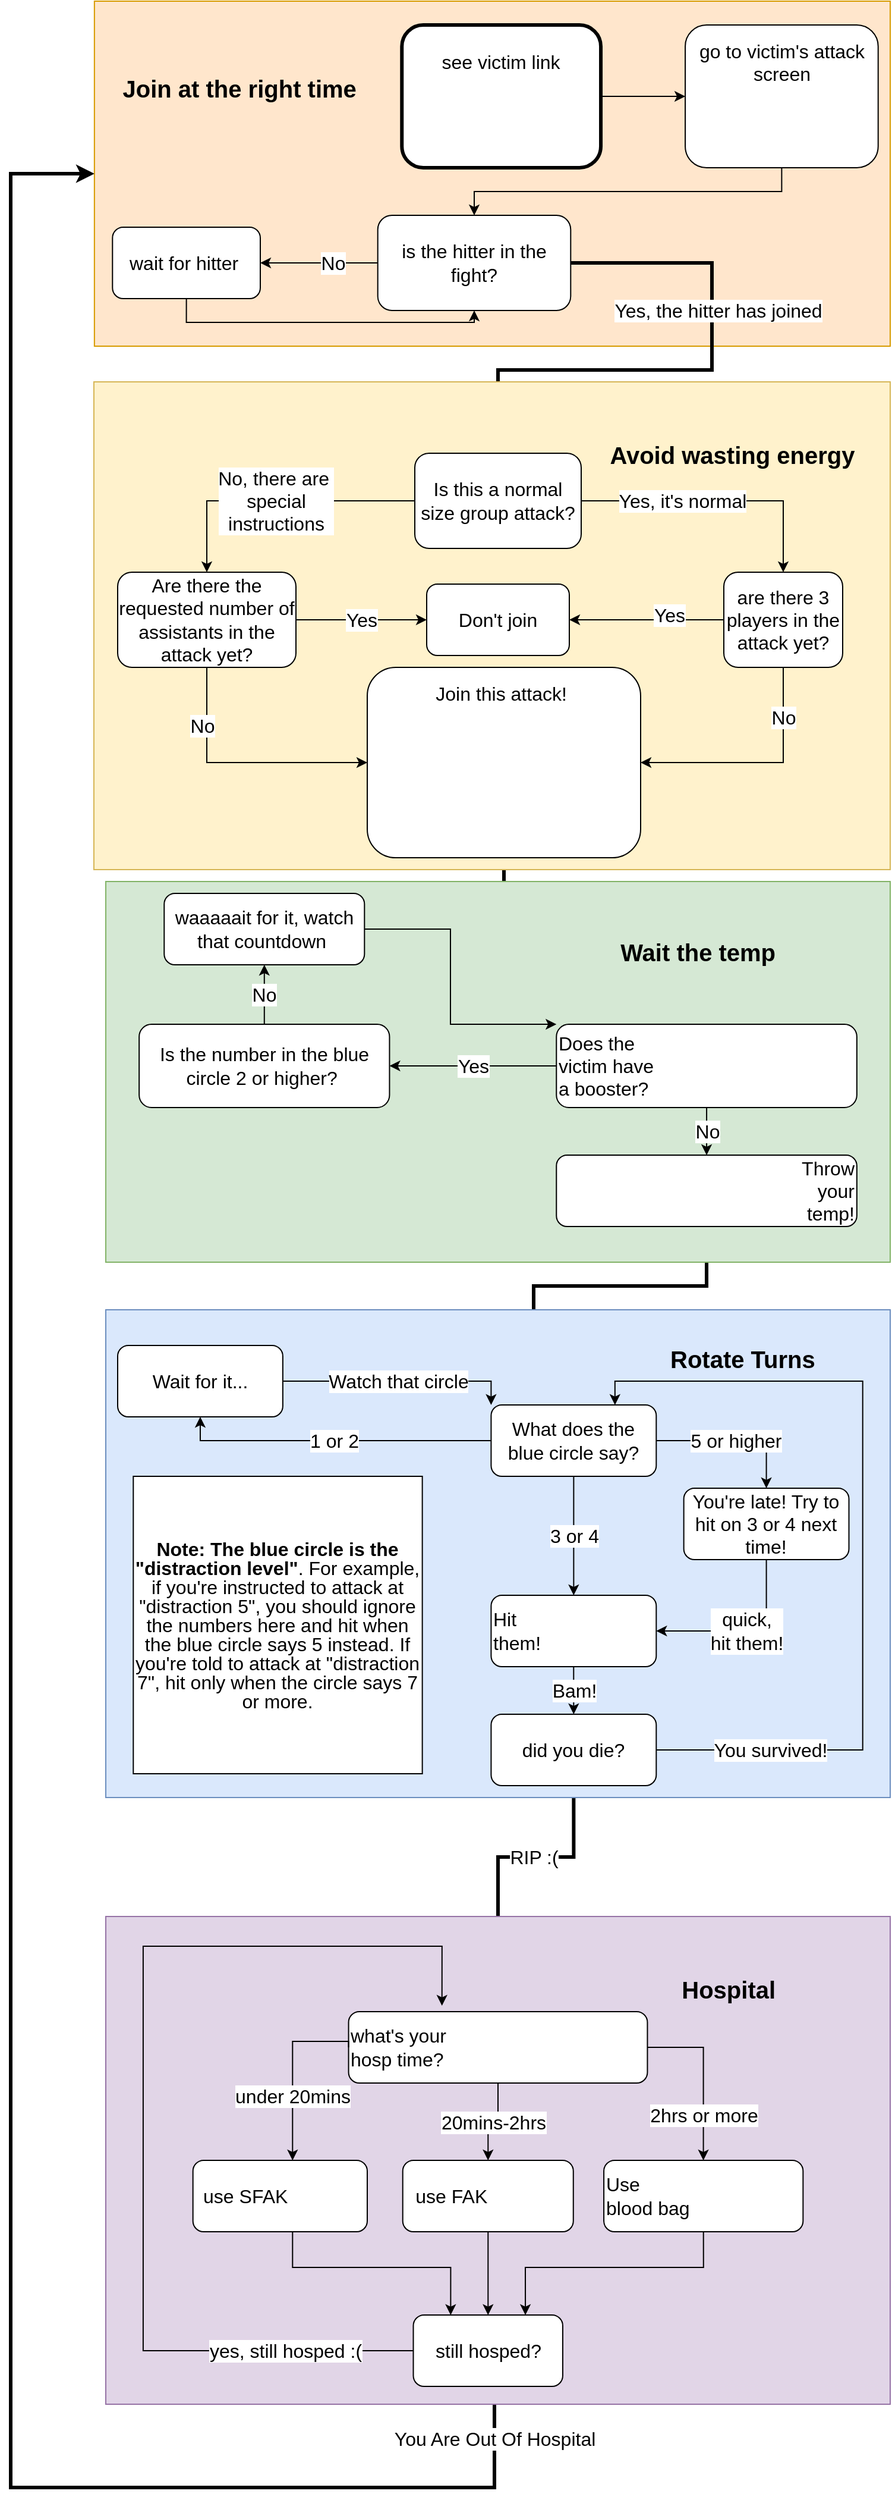 <mxfile version="15.8.6" type="github">
  <diagram id="C5RBs43oDa-KdzZeNtuy" name="Page-1">
    <mxGraphModel dx="1382" dy="773" grid="1" gridSize="10" guides="1" tooltips="1" connect="1" arrows="1" fold="1" page="1" pageScale="1" pageWidth="827" pageHeight="1169" math="0" shadow="0">
      <root>
        <mxCell id="WIyWlLk6GJQsqaUBKTNV-0" />
        <mxCell id="WIyWlLk6GJQsqaUBKTNV-1" parent="WIyWlLk6GJQsqaUBKTNV-0" />
        <mxCell id="d0LsyiPQaal6j7EJQ6Qx-81" value="" style="group;fontSize=16;labelBackgroundColor=none;strokeColor=none;" vertex="1" connectable="0" parent="WIyWlLk6GJQsqaUBKTNV-1">
          <mxGeometry x="120" y="80" width="700" height="290" as="geometry" />
        </mxCell>
        <mxCell id="d0LsyiPQaal6j7EJQ6Qx-29" value="&lt;b style=&quot;font-size: 20px&quot;&gt;&amp;nbsp; &amp;nbsp; Join at the right time&lt;br&gt;&lt;br&gt;&lt;br&gt;&lt;br&gt;&lt;br&gt;&lt;br&gt;&lt;br&gt;&lt;/b&gt;" style="rounded=0;whiteSpace=wrap;html=1;align=left;fontSize=16;labelBackgroundColor=none;labelBorderColor=none;fillColor=#ffe6cc;strokeColor=#d79b00;" vertex="1" parent="d0LsyiPQaal6j7EJQ6Qx-81">
          <mxGeometry x="30.435" width="669.565" height="290" as="geometry" />
        </mxCell>
        <mxCell id="WIyWlLk6GJQsqaUBKTNV-3" value="see victim link&lt;br style=&quot;font-size: 16px&quot;&gt;&lt;br style=&quot;font-size: 16px&quot;&gt;&lt;br style=&quot;font-size: 16px&quot;&gt;&lt;br style=&quot;font-size: 16px&quot;&gt;" style="rounded=1;whiteSpace=wrap;html=1;fontSize=16;glass=0;strokeWidth=3;shadow=0;" parent="d0LsyiPQaal6j7EJQ6Qx-81" vertex="1">
          <mxGeometry x="289.13" y="20" width="167.391" height="120" as="geometry" />
        </mxCell>
        <mxCell id="d0LsyiPQaal6j7EJQ6Qx-0" value="go to victim&#39;s attack screen&lt;br style=&quot;font-size: 16px&quot;&gt;&lt;br style=&quot;font-size: 16px&quot;&gt;&lt;br style=&quot;font-size: 16px&quot;&gt;&lt;br style=&quot;font-size: 16px&quot;&gt;" style="rounded=1;whiteSpace=wrap;html=1;fontSize=16;" vertex="1" parent="d0LsyiPQaal6j7EJQ6Qx-81">
          <mxGeometry x="527.536" y="20" width="162.319" height="120" as="geometry" />
        </mxCell>
        <mxCell id="d0LsyiPQaal6j7EJQ6Qx-2" style="edgeStyle=orthogonalEdgeStyle;rounded=0;orthogonalLoop=1;jettySize=auto;html=1;entryX=0;entryY=0.5;entryDx=0;entryDy=0;fontSize=16;" edge="1" parent="d0LsyiPQaal6j7EJQ6Qx-81" source="WIyWlLk6GJQsqaUBKTNV-3" target="d0LsyiPQaal6j7EJQ6Qx-0">
          <mxGeometry relative="1" as="geometry" />
        </mxCell>
        <mxCell id="d0LsyiPQaal6j7EJQ6Qx-3" value="is the hitter in the fight?" style="rounded=1;whiteSpace=wrap;html=1;fontSize=16;" vertex="1" parent="d0LsyiPQaal6j7EJQ6Qx-81">
          <mxGeometry x="268.841" y="180" width="162.319" height="80" as="geometry" />
        </mxCell>
        <mxCell id="d0LsyiPQaal6j7EJQ6Qx-5" style="edgeStyle=orthogonalEdgeStyle;rounded=0;orthogonalLoop=1;jettySize=auto;html=1;entryX=0.5;entryY=0;entryDx=0;entryDy=0;exitX=0.5;exitY=1;exitDx=0;exitDy=0;fontSize=16;" edge="1" parent="d0LsyiPQaal6j7EJQ6Qx-81" source="d0LsyiPQaal6j7EJQ6Qx-0" target="d0LsyiPQaal6j7EJQ6Qx-3">
          <mxGeometry relative="1" as="geometry" />
        </mxCell>
        <mxCell id="d0LsyiPQaal6j7EJQ6Qx-8" style="edgeStyle=orthogonalEdgeStyle;rounded=0;orthogonalLoop=1;jettySize=auto;html=1;entryX=0.5;entryY=1;entryDx=0;entryDy=0;exitX=0.5;exitY=1;exitDx=0;exitDy=0;fontSize=16;" edge="1" parent="d0LsyiPQaal6j7EJQ6Qx-81" source="d0LsyiPQaal6j7EJQ6Qx-6" target="d0LsyiPQaal6j7EJQ6Qx-3">
          <mxGeometry relative="1" as="geometry" />
        </mxCell>
        <mxCell id="d0LsyiPQaal6j7EJQ6Qx-6" value="wait for hitter&amp;nbsp;" style="rounded=1;whiteSpace=wrap;html=1;fontSize=16;" vertex="1" parent="d0LsyiPQaal6j7EJQ6Qx-81">
          <mxGeometry x="45.65" y="190" width="124.35" height="60" as="geometry" />
        </mxCell>
        <object label="No" No="" id="d0LsyiPQaal6j7EJQ6Qx-7">
          <mxCell style="edgeStyle=orthogonalEdgeStyle;rounded=0;orthogonalLoop=1;jettySize=auto;html=1;fontSize=16;" edge="1" parent="d0LsyiPQaal6j7EJQ6Qx-81" source="d0LsyiPQaal6j7EJQ6Qx-3" target="d0LsyiPQaal6j7EJQ6Qx-6">
            <mxGeometry x="-0.234" relative="1" as="geometry">
              <mxPoint as="offset" />
            </mxGeometry>
          </mxCell>
        </object>
        <mxCell id="d0LsyiPQaal6j7EJQ6Qx-11" style="edgeStyle=orthogonalEdgeStyle;rounded=0;orthogonalLoop=1;jettySize=auto;html=1;entryX=0.5;entryY=0;entryDx=0;entryDy=0;exitX=1;exitY=0.5;exitDx=0;exitDy=0;fontSize=16;strokeWidth=3;" edge="1" parent="WIyWlLk6GJQsqaUBKTNV-1" source="d0LsyiPQaal6j7EJQ6Qx-3" target="d0LsyiPQaal6j7EJQ6Qx-10">
          <mxGeometry relative="1" as="geometry">
            <Array as="points">
              <mxPoint x="670" y="300" />
              <mxPoint x="670" y="390" />
              <mxPoint x="490" y="390" />
            </Array>
          </mxGeometry>
        </mxCell>
        <mxCell id="d0LsyiPQaal6j7EJQ6Qx-19" value="Yes, the hitter has joined" style="edgeLabel;html=1;align=center;verticalAlign=middle;resizable=0;points=[];fontSize=16;" vertex="1" connectable="0" parent="d0LsyiPQaal6j7EJQ6Qx-11">
          <mxGeometry x="-0.38" relative="1" as="geometry">
            <mxPoint x="5" y="17" as="offset" />
          </mxGeometry>
        </mxCell>
        <mxCell id="d0LsyiPQaal6j7EJQ6Qx-39" value="let&#39;s kill them!" style="edgeStyle=orthogonalEdgeStyle;rounded=0;orthogonalLoop=1;jettySize=auto;html=1;entryX=0.5;entryY=0;entryDx=0;entryDy=0;exitX=0.5;exitY=1;exitDx=0;exitDy=0;fontSize=16;strokeWidth=3;" edge="1" parent="WIyWlLk6GJQsqaUBKTNV-1" source="d0LsyiPQaal6j7EJQ6Qx-25" target="d0LsyiPQaal6j7EJQ6Qx-33">
          <mxGeometry relative="1" as="geometry" />
        </mxCell>
        <mxCell id="d0LsyiPQaal6j7EJQ6Qx-45" style="edgeStyle=orthogonalEdgeStyle;rounded=0;orthogonalLoop=1;jettySize=auto;html=1;fontSize=16;strokeWidth=3;" edge="1" parent="WIyWlLk6GJQsqaUBKTNV-1" source="d0LsyiPQaal6j7EJQ6Qx-40" target="d0LsyiPQaal6j7EJQ6Qx-44">
          <mxGeometry relative="1" as="geometry">
            <Array as="points">
              <mxPoint x="666" y="1160" />
              <mxPoint x="520" y="1160" />
            </Array>
          </mxGeometry>
        </mxCell>
        <mxCell id="d0LsyiPQaal6j7EJQ6Qx-82" value="RIP :(&lt;br style=&quot;font-size: 16px;&quot;&gt;" style="edgeStyle=orthogonalEdgeStyle;rounded=0;orthogonalLoop=1;jettySize=auto;html=1;entryX=0.5;entryY=0;entryDx=0;entryDy=0;fontSize=16;exitX=0.5;exitY=1;exitDx=0;exitDy=0;strokeWidth=3;" edge="1" parent="WIyWlLk6GJQsqaUBKTNV-1" source="d0LsyiPQaal6j7EJQ6Qx-57" target="d0LsyiPQaal6j7EJQ6Qx-60">
          <mxGeometry x="-0.261" relative="1" as="geometry">
            <Array as="points">
              <mxPoint x="554" y="1640" />
              <mxPoint x="490" y="1640" />
            </Array>
            <mxPoint as="offset" />
          </mxGeometry>
        </mxCell>
        <mxCell id="d0LsyiPQaal6j7EJQ6Qx-84" value="You Are Out Of Hospital" style="edgeStyle=orthogonalEdgeStyle;rounded=0;orthogonalLoop=1;jettySize=auto;html=1;entryX=0;entryY=0.5;entryDx=0;entryDy=0;fontSize=16;strokeWidth=3;" edge="1" parent="WIyWlLk6GJQsqaUBKTNV-1" source="d0LsyiPQaal6j7EJQ6Qx-70" target="d0LsyiPQaal6j7EJQ6Qx-29">
          <mxGeometry x="-0.965" relative="1" as="geometry">
            <Array as="points">
              <mxPoint x="487" y="2170" />
              <mxPoint x="80" y="2170" />
              <mxPoint x="80" y="225" />
            </Array>
            <mxPoint as="offset" />
          </mxGeometry>
        </mxCell>
        <mxCell id="d0LsyiPQaal6j7EJQ6Qx-31" value="&lt;b style=&quot;font-size: 20px&quot;&gt;Avoid wasting energy&amp;nbsp; &amp;nbsp; &amp;nbsp;&lt;br&gt;&lt;/b&gt;&lt;br style=&quot;font-size: 16px&quot;&gt;&lt;br style=&quot;font-size: 16px&quot;&gt;&lt;br style=&quot;font-size: 16px&quot;&gt;&lt;br style=&quot;font-size: 16px&quot;&gt;&lt;br style=&quot;font-size: 16px&quot;&gt;&lt;br style=&quot;font-size: 16px&quot;&gt;&lt;br style=&quot;font-size: 16px&quot;&gt;&lt;br style=&quot;font-size: 16px&quot;&gt;&lt;br style=&quot;font-size: 16px&quot;&gt;&lt;br style=&quot;font-size: 16px&quot;&gt;&lt;br style=&quot;font-size: 16px&quot;&gt;&lt;br style=&quot;font-size: 16px&quot;&gt;&lt;br style=&quot;font-size: 16px&quot;&gt;&lt;br style=&quot;font-size: 16px&quot;&gt;&lt;br style=&quot;font-size: 16px&quot;&gt;" style="rounded=0;whiteSpace=wrap;html=1;align=right;fontSize=16;fillColor=#fff2cc;strokeColor=#d6b656;" vertex="1" parent="WIyWlLk6GJQsqaUBKTNV-1">
          <mxGeometry x="150" y="400" width="670" height="410" as="geometry" />
        </mxCell>
        <mxCell id="d0LsyiPQaal6j7EJQ6Qx-10" value="Is this a normal size group attack?" style="rounded=1;whiteSpace=wrap;html=1;fontSize=16;" vertex="1" parent="WIyWlLk6GJQsqaUBKTNV-1">
          <mxGeometry x="420" y="460" width="140" height="80" as="geometry" />
        </mxCell>
        <mxCell id="d0LsyiPQaal6j7EJQ6Qx-13" value="Are there the requested number of assistants in the attack yet?" style="rounded=1;whiteSpace=wrap;html=1;fontSize=16;" vertex="1" parent="WIyWlLk6GJQsqaUBKTNV-1">
          <mxGeometry x="170" y="560" width="150" height="80" as="geometry" />
        </mxCell>
        <mxCell id="d0LsyiPQaal6j7EJQ6Qx-15" value="No, there are&amp;nbsp;&lt;br&gt;special&lt;br&gt;instructions" style="edgeStyle=orthogonalEdgeStyle;rounded=0;orthogonalLoop=1;jettySize=auto;html=1;entryX=0.5;entryY=0;entryDx=0;entryDy=0;exitX=0;exitY=0.5;exitDx=0;exitDy=0;fontSize=16;" edge="1" parent="WIyWlLk6GJQsqaUBKTNV-1" source="d0LsyiPQaal6j7EJQ6Qx-10" target="d0LsyiPQaal6j7EJQ6Qx-13">
          <mxGeometry relative="1" as="geometry">
            <mxPoint x="330" y="570" as="targetPoint" />
            <mxPoint x="445" y="510" as="sourcePoint" />
            <Array as="points">
              <mxPoint x="245" y="500" />
            </Array>
          </mxGeometry>
        </mxCell>
        <mxCell id="d0LsyiPQaal6j7EJQ6Qx-14" value="are there 3 players in the attack yet?" style="rounded=1;whiteSpace=wrap;html=1;fontSize=16;" vertex="1" parent="WIyWlLk6GJQsqaUBKTNV-1">
          <mxGeometry x="680" y="560" width="100" height="80" as="geometry" />
        </mxCell>
        <mxCell id="d0LsyiPQaal6j7EJQ6Qx-16" style="edgeStyle=orthogonalEdgeStyle;rounded=0;orthogonalLoop=1;jettySize=auto;html=1;exitX=1;exitY=0.5;exitDx=0;exitDy=0;fontSize=16;" edge="1" parent="WIyWlLk6GJQsqaUBKTNV-1" source="d0LsyiPQaal6j7EJQ6Qx-10" target="d0LsyiPQaal6j7EJQ6Qx-14">
          <mxGeometry relative="1" as="geometry" />
        </mxCell>
        <mxCell id="d0LsyiPQaal6j7EJQ6Qx-18" value="Yes, it&#39;s normal" style="edgeLabel;html=1;align=center;verticalAlign=middle;resizable=0;points=[];fontSize=16;" vertex="1" connectable="0" parent="d0LsyiPQaal6j7EJQ6Qx-16">
          <mxGeometry x="-0.267" relative="1" as="geometry">
            <mxPoint as="offset" />
          </mxGeometry>
        </mxCell>
        <mxCell id="d0LsyiPQaal6j7EJQ6Qx-20" value="Don&#39;t join" style="rounded=1;whiteSpace=wrap;html=1;fontSize=16;" vertex="1" parent="WIyWlLk6GJQsqaUBKTNV-1">
          <mxGeometry x="430" y="570" width="120" height="60" as="geometry" />
        </mxCell>
        <mxCell id="d0LsyiPQaal6j7EJQ6Qx-22" value="Yes" style="edgeStyle=orthogonalEdgeStyle;rounded=0;orthogonalLoop=1;jettySize=auto;html=1;entryX=0;entryY=0.5;entryDx=0;entryDy=0;fontSize=16;" edge="1" parent="WIyWlLk6GJQsqaUBKTNV-1" source="d0LsyiPQaal6j7EJQ6Qx-13" target="d0LsyiPQaal6j7EJQ6Qx-20">
          <mxGeometry relative="1" as="geometry" />
        </mxCell>
        <mxCell id="d0LsyiPQaal6j7EJQ6Qx-23" style="edgeStyle=orthogonalEdgeStyle;rounded=0;orthogonalLoop=1;jettySize=auto;html=1;entryX=1;entryY=0.5;entryDx=0;entryDy=0;fontSize=16;" edge="1" parent="WIyWlLk6GJQsqaUBKTNV-1" source="d0LsyiPQaal6j7EJQ6Qx-14" target="d0LsyiPQaal6j7EJQ6Qx-20">
          <mxGeometry relative="1" as="geometry" />
        </mxCell>
        <mxCell id="d0LsyiPQaal6j7EJQ6Qx-24" value="Yes" style="edgeLabel;html=1;align=center;verticalAlign=middle;resizable=0;points=[];fontSize=16;" vertex="1" connectable="0" parent="d0LsyiPQaal6j7EJQ6Qx-23">
          <mxGeometry x="-0.292" y="-4" relative="1" as="geometry">
            <mxPoint as="offset" />
          </mxGeometry>
        </mxCell>
        <mxCell id="d0LsyiPQaal6j7EJQ6Qx-25" value="Join this attack!&amp;nbsp;&lt;br style=&quot;font-size: 16px&quot;&gt;&lt;br style=&quot;font-size: 16px&quot;&gt;&lt;br style=&quot;font-size: 16px&quot;&gt;&lt;br style=&quot;font-size: 16px&quot;&gt;&lt;br style=&quot;font-size: 16px&quot;&gt;&lt;br style=&quot;font-size: 16px&quot;&gt;&lt;br style=&quot;font-size: 16px&quot;&gt;" style="rounded=1;whiteSpace=wrap;html=1;fontSize=16;" vertex="1" parent="WIyWlLk6GJQsqaUBKTNV-1">
          <mxGeometry x="380" y="640" width="230" height="160" as="geometry" />
        </mxCell>
        <mxCell id="d0LsyiPQaal6j7EJQ6Qx-26" style="edgeStyle=orthogonalEdgeStyle;rounded=0;orthogonalLoop=1;jettySize=auto;html=1;entryX=0;entryY=0.5;entryDx=0;entryDy=0;fontSize=16;" edge="1" parent="WIyWlLk6GJQsqaUBKTNV-1" source="d0LsyiPQaal6j7EJQ6Qx-13" target="d0LsyiPQaal6j7EJQ6Qx-25">
          <mxGeometry relative="1" as="geometry">
            <Array as="points">
              <mxPoint x="245" y="720" />
            </Array>
          </mxGeometry>
        </mxCell>
        <mxCell id="d0LsyiPQaal6j7EJQ6Qx-28" value="No" style="edgeLabel;html=1;align=center;verticalAlign=middle;resizable=0;points=[];fontSize=16;" vertex="1" connectable="0" parent="d0LsyiPQaal6j7EJQ6Qx-26">
          <mxGeometry x="-0.543" y="-4" relative="1" as="geometry">
            <mxPoint as="offset" />
          </mxGeometry>
        </mxCell>
        <mxCell id="d0LsyiPQaal6j7EJQ6Qx-27" value="No" style="edgeStyle=orthogonalEdgeStyle;rounded=0;orthogonalLoop=1;jettySize=auto;html=1;fontSize=16;exitX=0.5;exitY=1;exitDx=0;exitDy=0;" edge="1" parent="WIyWlLk6GJQsqaUBKTNV-1" source="d0LsyiPQaal6j7EJQ6Qx-14" target="d0LsyiPQaal6j7EJQ6Qx-25">
          <mxGeometry x="-0.579" relative="1" as="geometry">
            <Array as="points">
              <mxPoint x="730" y="720" />
            </Array>
            <mxPoint as="offset" />
          </mxGeometry>
        </mxCell>
        <mxCell id="d0LsyiPQaal6j7EJQ6Qx-42" value="&lt;b style=&quot;font-size: 20px&quot;&gt;Wait the temp&amp;nbsp; &amp;nbsp; &amp;nbsp; &amp;nbsp; &amp;nbsp; &amp;nbsp; &amp;nbsp; &amp;nbsp; &amp;nbsp;&lt;br&gt;&lt;br&gt;&lt;br&gt;&lt;/b&gt;&lt;br style=&quot;font-size: 16px&quot;&gt;&lt;br style=&quot;font-size: 16px&quot;&gt;&lt;br style=&quot;font-size: 16px&quot;&gt;&lt;br style=&quot;font-size: 16px&quot;&gt;&lt;br style=&quot;font-size: 16px&quot;&gt;&lt;br style=&quot;font-size: 16px&quot;&gt;&lt;br style=&quot;font-size: 16px&quot;&gt;&lt;br style=&quot;font-size: 16px&quot;&gt;" style="rounded=0;whiteSpace=wrap;html=1;align=right;fontSize=16;fillColor=#d5e8d4;strokeColor=#82b366;" vertex="1" parent="WIyWlLk6GJQsqaUBKTNV-1">
          <mxGeometry x="160" y="820" width="660" height="320" as="geometry" />
        </mxCell>
        <mxCell id="d0LsyiPQaal6j7EJQ6Qx-33" value="Does the &lt;br&gt;victim have &lt;br&gt;a booster?&amp;nbsp;" style="rounded=1;whiteSpace=wrap;html=1;fontSize=16;align=left;" vertex="1" parent="WIyWlLk6GJQsqaUBKTNV-1">
          <mxGeometry x="539.149" y="940" width="252.766" height="70" as="geometry" />
        </mxCell>
        <mxCell id="d0LsyiPQaal6j7EJQ6Qx-34" value="Is the number in the blue circle 2 or higher?&amp;nbsp;" style="rounded=1;whiteSpace=wrap;html=1;fontSize=16;" vertex="1" parent="WIyWlLk6GJQsqaUBKTNV-1">
          <mxGeometry x="188.085" y="940" width="210.638" height="70" as="geometry" />
        </mxCell>
        <mxCell id="d0LsyiPQaal6j7EJQ6Qx-36" value="Yes" style="edgeStyle=orthogonalEdgeStyle;rounded=0;orthogonalLoop=1;jettySize=auto;html=1;entryX=1;entryY=0.5;entryDx=0;entryDy=0;fontSize=16;" edge="1" parent="WIyWlLk6GJQsqaUBKTNV-1" source="d0LsyiPQaal6j7EJQ6Qx-33" target="d0LsyiPQaal6j7EJQ6Qx-34">
          <mxGeometry relative="1" as="geometry" />
        </mxCell>
        <mxCell id="d0LsyiPQaal6j7EJQ6Qx-38" style="edgeStyle=orthogonalEdgeStyle;rounded=0;orthogonalLoop=1;jettySize=auto;html=1;entryX=0;entryY=0;entryDx=0;entryDy=0;fontSize=16;" edge="1" parent="WIyWlLk6GJQsqaUBKTNV-1" source="d0LsyiPQaal6j7EJQ6Qx-35" target="d0LsyiPQaal6j7EJQ6Qx-33">
          <mxGeometry relative="1" as="geometry">
            <Array as="points">
              <mxPoint x="450" y="860" />
              <mxPoint x="450" y="940" />
            </Array>
          </mxGeometry>
        </mxCell>
        <mxCell id="d0LsyiPQaal6j7EJQ6Qx-35" value="waaaaait for it, watch that countdown&amp;nbsp;" style="rounded=1;whiteSpace=wrap;html=1;fontSize=16;" vertex="1" parent="WIyWlLk6GJQsqaUBKTNV-1">
          <mxGeometry x="209.145" y="830" width="168.511" height="60" as="geometry" />
        </mxCell>
        <mxCell id="d0LsyiPQaal6j7EJQ6Qx-37" value="No" style="edgeStyle=orthogonalEdgeStyle;rounded=0;orthogonalLoop=1;jettySize=auto;html=1;entryX=0.5;entryY=1;entryDx=0;entryDy=0;fontSize=16;" edge="1" parent="WIyWlLk6GJQsqaUBKTNV-1" source="d0LsyiPQaal6j7EJQ6Qx-34" target="d0LsyiPQaal6j7EJQ6Qx-35">
          <mxGeometry relative="1" as="geometry" />
        </mxCell>
        <mxCell id="d0LsyiPQaal6j7EJQ6Qx-40" value="Throw &lt;br&gt;your &lt;br&gt;temp!" style="rounded=1;whiteSpace=wrap;html=1;fontSize=16;align=right;" vertex="1" parent="WIyWlLk6GJQsqaUBKTNV-1">
          <mxGeometry x="539.149" y="1050" width="252.766" height="60" as="geometry" />
        </mxCell>
        <mxCell id="d0LsyiPQaal6j7EJQ6Qx-41" value="No" style="edgeStyle=orthogonalEdgeStyle;rounded=0;orthogonalLoop=1;jettySize=auto;html=1;fontSize=16;" edge="1" parent="WIyWlLk6GJQsqaUBKTNV-1" source="d0LsyiPQaal6j7EJQ6Qx-33" target="d0LsyiPQaal6j7EJQ6Qx-40">
          <mxGeometry relative="1" as="geometry" />
        </mxCell>
        <mxCell id="d0LsyiPQaal6j7EJQ6Qx-54" value="&lt;span style=&quot;font-size: 20px&quot;&gt;&lt;b&gt;Rotate Turns&amp;nbsp; &amp;nbsp; &amp;nbsp; &amp;nbsp; &amp;nbsp; &amp;nbsp;&lt;br&gt;&lt;/b&gt;&lt;/span&gt;&lt;br style=&quot;font-size: 16px&quot;&gt;&lt;br style=&quot;font-size: 16px&quot;&gt;&lt;br style=&quot;font-size: 16px&quot;&gt;&lt;br style=&quot;font-size: 16px&quot;&gt;&lt;br style=&quot;font-size: 16px&quot;&gt;&lt;br style=&quot;font-size: 16px&quot;&gt;&lt;br style=&quot;font-size: 16px&quot;&gt;&lt;br style=&quot;font-size: 16px&quot;&gt;&lt;br style=&quot;font-size: 16px&quot;&gt;&lt;br style=&quot;font-size: 16px&quot;&gt;&lt;br style=&quot;font-size: 16px&quot;&gt;&lt;br style=&quot;font-size: 16px&quot;&gt;&lt;br style=&quot;font-size: 16px&quot;&gt;&lt;br style=&quot;font-size: 16px&quot;&gt;&lt;br style=&quot;font-size: 16px&quot;&gt;&lt;br style=&quot;font-size: 16px&quot;&gt;&amp;nbsp; &amp;nbsp; &amp;nbsp; &amp;nbsp; &amp;nbsp; &amp;nbsp; &amp;nbsp;&amp;nbsp;&lt;br style=&quot;font-size: 16px&quot;&gt;" style="rounded=0;whiteSpace=wrap;html=1;align=right;fontSize=16;fillColor=#dae8fc;strokeColor=#6c8ebf;" vertex="1" parent="WIyWlLk6GJQsqaUBKTNV-1">
          <mxGeometry x="160" y="1180" width="660" height="410" as="geometry" />
        </mxCell>
        <mxCell id="d0LsyiPQaal6j7EJQ6Qx-44" value="What does the blue circle say?" style="rounded=1;whiteSpace=wrap;html=1;fontSize=16;" vertex="1" parent="WIyWlLk6GJQsqaUBKTNV-1">
          <mxGeometry x="484.211" y="1260" width="138.947" height="60" as="geometry" />
        </mxCell>
        <mxCell id="d0LsyiPQaal6j7EJQ6Qx-52" value="Watch that circle" style="edgeStyle=orthogonalEdgeStyle;rounded=0;orthogonalLoop=1;jettySize=auto;html=1;entryX=0;entryY=0;entryDx=0;entryDy=0;fontSize=16;" edge="1" parent="WIyWlLk6GJQsqaUBKTNV-1" source="d0LsyiPQaal6j7EJQ6Qx-46" target="d0LsyiPQaal6j7EJQ6Qx-44">
          <mxGeometry relative="1" as="geometry" />
        </mxCell>
        <mxCell id="d0LsyiPQaal6j7EJQ6Qx-46" value="Wait for it..." style="rounded=1;whiteSpace=wrap;html=1;fontSize=16;" vertex="1" parent="WIyWlLk6GJQsqaUBKTNV-1">
          <mxGeometry x="170" y="1210" width="138.947" height="60" as="geometry" />
        </mxCell>
        <mxCell id="d0LsyiPQaal6j7EJQ6Qx-49" value="1 or 2" style="edgeStyle=orthogonalEdgeStyle;rounded=0;orthogonalLoop=1;jettySize=auto;html=1;entryX=0.5;entryY=1;entryDx=0;entryDy=0;fontSize=16;" edge="1" parent="WIyWlLk6GJQsqaUBKTNV-1" source="d0LsyiPQaal6j7EJQ6Qx-44" target="d0LsyiPQaal6j7EJQ6Qx-46">
          <mxGeometry relative="1" as="geometry" />
        </mxCell>
        <mxCell id="d0LsyiPQaal6j7EJQ6Qx-47" value="You&#39;re late! Try to hit on 3 or 4 next time!" style="rounded=1;whiteSpace=wrap;html=1;fontSize=16;" vertex="1" parent="WIyWlLk6GJQsqaUBKTNV-1">
          <mxGeometry x="646.316" y="1330" width="138.947" height="60" as="geometry" />
        </mxCell>
        <mxCell id="d0LsyiPQaal6j7EJQ6Qx-48" value="5 or higher" style="edgeStyle=orthogonalEdgeStyle;rounded=0;orthogonalLoop=1;jettySize=auto;html=1;entryX=0.5;entryY=0;entryDx=0;entryDy=0;exitX=1;exitY=0.5;exitDx=0;exitDy=0;fontSize=16;" edge="1" parent="WIyWlLk6GJQsqaUBKTNV-1" source="d0LsyiPQaal6j7EJQ6Qx-44" target="d0LsyiPQaal6j7EJQ6Qx-47">
          <mxGeometry relative="1" as="geometry" />
        </mxCell>
        <mxCell id="d0LsyiPQaal6j7EJQ6Qx-50" value="Hit &lt;br&gt;them!" style="rounded=1;whiteSpace=wrap;html=1;fontSize=16;align=left;" vertex="1" parent="WIyWlLk6GJQsqaUBKTNV-1">
          <mxGeometry x="484.211" y="1420" width="138.947" height="60" as="geometry" />
        </mxCell>
        <mxCell id="d0LsyiPQaal6j7EJQ6Qx-51" value="3 or 4" style="edgeStyle=orthogonalEdgeStyle;rounded=0;orthogonalLoop=1;jettySize=auto;html=1;fontSize=16;" edge="1" parent="WIyWlLk6GJQsqaUBKTNV-1" source="d0LsyiPQaal6j7EJQ6Qx-44" target="d0LsyiPQaal6j7EJQ6Qx-50">
          <mxGeometry relative="1" as="geometry" />
        </mxCell>
        <mxCell id="d0LsyiPQaal6j7EJQ6Qx-53" value="quick, &lt;br&gt;hit them!" style="edgeStyle=orthogonalEdgeStyle;rounded=0;orthogonalLoop=1;jettySize=auto;html=1;entryX=1;entryY=0.5;entryDx=0;entryDy=0;exitX=0.5;exitY=1;exitDx=0;exitDy=0;fontSize=16;" edge="1" parent="WIyWlLk6GJQsqaUBKTNV-1" source="d0LsyiPQaal6j7EJQ6Qx-47" target="d0LsyiPQaal6j7EJQ6Qx-50">
          <mxGeometry relative="1" as="geometry" />
        </mxCell>
        <mxCell id="d0LsyiPQaal6j7EJQ6Qx-59" value="You survived!&lt;br style=&quot;font-size: 16px;&quot;&gt;" style="edgeStyle=orthogonalEdgeStyle;rounded=0;orthogonalLoop=1;jettySize=auto;html=1;entryX=0.75;entryY=0;entryDx=0;entryDy=0;fontSize=16;" edge="1" parent="WIyWlLk6GJQsqaUBKTNV-1" source="d0LsyiPQaal6j7EJQ6Qx-57" target="d0LsyiPQaal6j7EJQ6Qx-44">
          <mxGeometry x="-0.73" relative="1" as="geometry">
            <Array as="points">
              <mxPoint x="796.842" y="1550" />
              <mxPoint x="796.842" y="1240" />
              <mxPoint x="588.421" y="1240" />
            </Array>
            <mxPoint as="offset" />
          </mxGeometry>
        </mxCell>
        <mxCell id="d0LsyiPQaal6j7EJQ6Qx-57" value="did you die?" style="rounded=1;whiteSpace=wrap;html=1;fontSize=16;" vertex="1" parent="WIyWlLk6GJQsqaUBKTNV-1">
          <mxGeometry x="484.211" y="1520" width="138.947" height="60" as="geometry" />
        </mxCell>
        <mxCell id="d0LsyiPQaal6j7EJQ6Qx-58" value="Bam!" style="edgeStyle=orthogonalEdgeStyle;rounded=0;orthogonalLoop=1;jettySize=auto;html=1;entryX=0.5;entryY=0;entryDx=0;entryDy=0;fontSize=16;" edge="1" parent="WIyWlLk6GJQsqaUBKTNV-1" source="d0LsyiPQaal6j7EJQ6Qx-50" target="d0LsyiPQaal6j7EJQ6Qx-57">
          <mxGeometry relative="1" as="geometry" />
        </mxCell>
        <mxCell id="d0LsyiPQaal6j7EJQ6Qx-87" value="&lt;p style=&quot;line-height: 1&quot;&gt;&lt;b&gt;Note: The blue circle is the &quot;distraction level&quot;&lt;/b&gt;. For example, if you&#39;re instructed to attack at &quot;distraction 5&quot;, you should ignore the numbers here and hit when the blue circle says 5 instead. If you&#39;re told to attack at &quot;distraction 7&quot;, hit only when the circle says 7 or more.&lt;/p&gt;" style="rounded=0;whiteSpace=wrap;html=1;fontSize=16;" vertex="1" parent="WIyWlLk6GJQsqaUBKTNV-1">
          <mxGeometry x="183.158" y="1320" width="243.158" height="250" as="geometry" />
        </mxCell>
        <mxCell id="d0LsyiPQaal6j7EJQ6Qx-75" value="&lt;b style=&quot;font-size: 20px&quot;&gt;Hospital&amp;nbsp; &amp;nbsp; &amp;nbsp; &amp;nbsp; &amp;nbsp; &amp;nbsp; &amp;nbsp; &amp;nbsp; &amp;nbsp;&lt;br&gt;&lt;/b&gt;&lt;br style=&quot;font-size: 16px&quot;&gt;&lt;br style=&quot;font-size: 16px&quot;&gt;&lt;br style=&quot;font-size: 16px&quot;&gt;&lt;br style=&quot;font-size: 16px&quot;&gt;&lt;br style=&quot;font-size: 16px&quot;&gt;&lt;br style=&quot;font-size: 16px&quot;&gt;&lt;br style=&quot;font-size: 16px&quot;&gt;&lt;br style=&quot;font-size: 16px&quot;&gt;&lt;br style=&quot;font-size: 16px&quot;&gt;&lt;br style=&quot;font-size: 16px&quot;&gt;&lt;br style=&quot;font-size: 16px&quot;&gt;&lt;br style=&quot;font-size: 16px&quot;&gt;&lt;br style=&quot;font-size: 16px&quot;&gt;&lt;br style=&quot;font-size: 16px&quot;&gt;&lt;br style=&quot;font-size: 16px&quot;&gt;" style="rounded=0;whiteSpace=wrap;html=1;align=right;fontSize=16;fillColor=#e1d5e7;strokeColor=#9673a6;" vertex="1" parent="WIyWlLk6GJQsqaUBKTNV-1">
          <mxGeometry x="160" y="1690" width="660.0" height="410" as="geometry" />
        </mxCell>
        <mxCell id="d0LsyiPQaal6j7EJQ6Qx-60" value="what&#39;s your &lt;br&gt;&lt;div&gt;&lt;span&gt;hosp time?&amp;nbsp;&lt;/span&gt;&lt;/div&gt;" style="rounded=1;whiteSpace=wrap;html=1;fontSize=16;align=left;" vertex="1" parent="WIyWlLk6GJQsqaUBKTNV-1">
          <mxGeometry x="364.286" y="1770" width="251.429" height="60" as="geometry" />
        </mxCell>
        <mxCell id="d0LsyiPQaal6j7EJQ6Qx-61" value="use SFAK&amp;nbsp; &amp;nbsp; &amp;nbsp; &amp;nbsp; &amp;nbsp; &amp;nbsp; &amp;nbsp;" style="rounded=1;whiteSpace=wrap;html=1;fontSize=16;" vertex="1" parent="WIyWlLk6GJQsqaUBKTNV-1">
          <mxGeometry x="233.333" y="1895" width="146.667" height="60" as="geometry" />
        </mxCell>
        <mxCell id="d0LsyiPQaal6j7EJQ6Qx-64" value="under 20mins" style="edgeStyle=orthogonalEdgeStyle;rounded=0;orthogonalLoop=1;jettySize=auto;html=1;exitX=0;exitY=0.5;exitDx=0;exitDy=0;fontSize=16;" edge="1" parent="WIyWlLk6GJQsqaUBKTNV-1" source="d0LsyiPQaal6j7EJQ6Qx-60" target="d0LsyiPQaal6j7EJQ6Qx-61">
          <mxGeometry x="0.289" relative="1" as="geometry">
            <Array as="points">
              <mxPoint x="317.143" y="1795" />
            </Array>
            <mxPoint as="offset" />
          </mxGeometry>
        </mxCell>
        <mxCell id="d0LsyiPQaal6j7EJQ6Qx-62" value="use FAK&amp;nbsp; &amp;nbsp; &amp;nbsp; &amp;nbsp; &amp;nbsp; &amp;nbsp; &amp;nbsp;&amp;nbsp;" style="rounded=1;whiteSpace=wrap;html=1;fontSize=16;" vertex="1" parent="WIyWlLk6GJQsqaUBKTNV-1">
          <mxGeometry x="409.857" y="1895" width="143.524" height="60" as="geometry" />
        </mxCell>
        <mxCell id="d0LsyiPQaal6j7EJQ6Qx-67" value="20mins-2hrs" style="edgeStyle=orthogonalEdgeStyle;rounded=0;orthogonalLoop=1;jettySize=auto;html=1;fontSize=16;" edge="1" parent="WIyWlLk6GJQsqaUBKTNV-1" source="d0LsyiPQaal6j7EJQ6Qx-60" target="d0LsyiPQaal6j7EJQ6Qx-62">
          <mxGeometry relative="1" as="geometry" />
        </mxCell>
        <mxCell id="d0LsyiPQaal6j7EJQ6Qx-63" value="Use &lt;br&gt;blood bag&amp;nbsp; &amp;nbsp; &amp;nbsp; &amp;nbsp; &amp;nbsp; &amp;nbsp;" style="rounded=1;whiteSpace=wrap;html=1;fontSize=16;align=left;" vertex="1" parent="WIyWlLk6GJQsqaUBKTNV-1">
          <mxGeometry x="579.048" y="1895" width="167.619" height="60" as="geometry" />
        </mxCell>
        <mxCell id="d0LsyiPQaal6j7EJQ6Qx-69" value="2hrs or more" style="edgeStyle=orthogonalEdgeStyle;rounded=0;orthogonalLoop=1;jettySize=auto;html=1;fontSize=16;exitX=1;exitY=0.5;exitDx=0;exitDy=0;" edge="1" parent="WIyWlLk6GJQsqaUBKTNV-1" source="d0LsyiPQaal6j7EJQ6Qx-60" target="d0LsyiPQaal6j7EJQ6Qx-63">
          <mxGeometry x="0.474" relative="1" as="geometry">
            <mxPoint as="offset" />
          </mxGeometry>
        </mxCell>
        <mxCell id="d0LsyiPQaal6j7EJQ6Qx-74" value="yes, still hosped :(" style="edgeStyle=orthogonalEdgeStyle;rounded=0;orthogonalLoop=1;jettySize=auto;html=1;startArrow=none;exitX=0;exitY=0.5;exitDx=0;exitDy=0;fontSize=16;" edge="1" parent="WIyWlLk6GJQsqaUBKTNV-1" source="d0LsyiPQaal6j7EJQ6Qx-70">
          <mxGeometry x="-0.753" relative="1" as="geometry">
            <mxPoint x="442.857" y="1765" as="targetPoint" />
            <Array as="points">
              <mxPoint x="191.429" y="2055" />
              <mxPoint x="191.429" y="1715" />
              <mxPoint x="442.857" y="1715" />
            </Array>
            <mxPoint as="offset" />
          </mxGeometry>
        </mxCell>
        <mxCell id="d0LsyiPQaal6j7EJQ6Qx-70" value="still hosped?" style="rounded=1;whiteSpace=wrap;html=1;fontSize=16;" vertex="1" parent="WIyWlLk6GJQsqaUBKTNV-1">
          <mxGeometry x="418.762" y="2025" width="125.714" height="60" as="geometry" />
        </mxCell>
        <mxCell id="d0LsyiPQaal6j7EJQ6Qx-72" style="edgeStyle=orthogonalEdgeStyle;rounded=0;orthogonalLoop=1;jettySize=auto;html=1;entryX=0.25;entryY=0;entryDx=0;entryDy=0;fontSize=16;" edge="1" parent="WIyWlLk6GJQsqaUBKTNV-1" source="d0LsyiPQaal6j7EJQ6Qx-61" target="d0LsyiPQaal6j7EJQ6Qx-70">
          <mxGeometry relative="1" as="geometry">
            <Array as="points">
              <mxPoint x="317.143" y="1985" />
              <mxPoint x="450.19" y="1985" />
            </Array>
          </mxGeometry>
        </mxCell>
        <mxCell id="d0LsyiPQaal6j7EJQ6Qx-71" style="edgeStyle=orthogonalEdgeStyle;rounded=0;orthogonalLoop=1;jettySize=auto;html=1;fontSize=16;" edge="1" parent="WIyWlLk6GJQsqaUBKTNV-1" source="d0LsyiPQaal6j7EJQ6Qx-62" target="d0LsyiPQaal6j7EJQ6Qx-70">
          <mxGeometry relative="1" as="geometry" />
        </mxCell>
        <mxCell id="d0LsyiPQaal6j7EJQ6Qx-73" style="edgeStyle=orthogonalEdgeStyle;rounded=0;orthogonalLoop=1;jettySize=auto;html=1;entryX=0.75;entryY=0;entryDx=0;entryDy=0;fontSize=16;exitX=0.5;exitY=1;exitDx=0;exitDy=0;" edge="1" parent="WIyWlLk6GJQsqaUBKTNV-1" source="d0LsyiPQaal6j7EJQ6Qx-63" target="d0LsyiPQaal6j7EJQ6Qx-70">
          <mxGeometry relative="1" as="geometry">
            <Array as="points">
              <mxPoint x="662.857" y="1985" />
              <mxPoint x="513.048" y="1985" />
            </Array>
          </mxGeometry>
        </mxCell>
      </root>
    </mxGraphModel>
  </diagram>
</mxfile>

